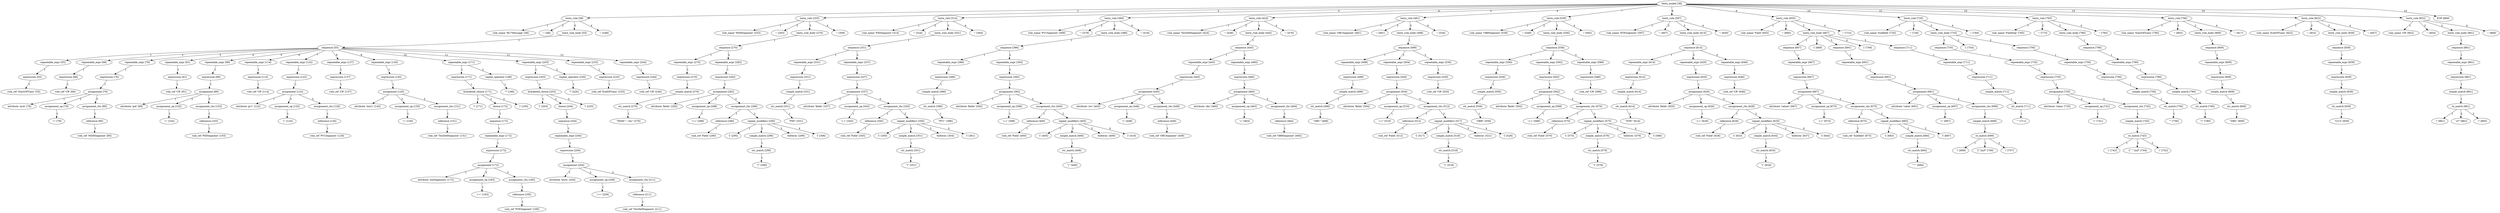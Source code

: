 digraph arpeggio_graph {
2447007838416 [label="textx_model [38]"];
2447007838416->2447007862856 [label="1"]

2447007862856 [label="textx_rule [38]"];
2447007862856->2447007317712 [label="1"]

2447007317712 [label="rule_name 'HL7Message' [38]"];
2447007862856->2447007317232 [label="2"]

2447007317232 [label=" ':' [48]"];
2447007862856->2447007862432 [label="3"]

2447007862432 [label="textx_rule_body [55]"];
2447007862432->2447007862568 [label="1"]

2447007862568 [label="sequence [55]"];
2447007862568->2447007714296 [label="1"]

2447007714296 [label="repeatable_expr [55]"];
2447007714296->2447007714568 [label="1"]

2447007714568 [label="expression [55]"];
2447007714568->2447007317832 [label="1"]

2447007317832 [label="rule_ref 'StartOfTrans' [55]"];
2447007862568->2447007714840 [label="2"]

2447007714840 [label="repeatable_expr [68]"];
2447007714840->2447007714704 [label="1"]

2447007714704 [label="expression [68]"];
2447007714704->2447007317592 [label="1"]

2447007317592 [label="rule_ref 'CR' [68]"];
2447007862568->2447007842784 [label="3"]

2447007842784 [label="repeatable_expr [76]"];
2447007842784->2447007842648 [label="1"]

2447007842648 [label="expression [76]"];
2447007842648->2447007842512 [label="1"]

2447007842512 [label="assignment [76]"];
2447007842512->2447007809728 [label="1"]

2447007809728 [label="attribute 'msh' [76]"];
2447007842512->2447007714976 [label="2"]

2447007714976 [label="assignment_op [79]"];
2447007714976->2447007809848 [label="1"]

2447007809848 [label=" '=' [79]"];
2447007842512->2447007842376 [label="3"]

2447007842376 [label="assignment_rhs [80]"];
2447007842376->2447007715112 [label="1"]

2447007715112 [label="reference [80]"];
2447007715112->2447007809608 [label="1"]

2447007809608 [label="rule_ref 'MSHSegment' [80]"];
2447007862568->2447007843056 [label="4"]

2447007843056 [label="repeatable_expr [91]"];
2447007843056->2447007842920 [label="1"]

2447007842920 [label="expression [91]"];
2447007842920->2447007810088 [label="1"]

2447007810088 [label="rule_ref 'CR' [91]"];
2447007862568->2447007843872 [label="5"]

2447007843872 [label="repeatable_expr [99]"];
2447007843872->2447007843736 [label="1"]

2447007843736 [label="expression [99]"];
2447007843736->2447007843600 [label="1"]

2447007843600 [label="assignment [99]"];
2447007843600->2447007810208 [label="1"]

2447007810208 [label="attribute 'pid' [99]"];
2447007843600->2447007843192 [label="2"]

2447007843192 [label="assignment_op [102]"];
2447007843192->2447007810328 [label="1"]

2447007810328 [label=" '=' [102]"];
2447007843600->2447007843464 [label="3"]

2447007843464 [label="assignment_rhs [103]"];
2447007843464->2447007843328 [label="1"]

2447007843328 [label="reference [103]"];
2447007843328->2447007809968 [label="1"]

2447007809968 [label="rule_ref 'PIDSegment' [103]"];
2447007862568->2447007844144 [label="6"]

2447007844144 [label="repeatable_expr [114]"];
2447007844144->2447007844008 [label="1"]

2447007844008 [label="expression [114]"];
2447007844008->2447007810568 [label="1"]

2447007810568 [label="rule_ref 'CR' [114]"];
2447007862568->2447007844960 [label="7"]

2447007844960 [label="repeatable_expr [122]"];
2447007844960->2447007844824 [label="1"]

2447007844824 [label="expression [122]"];
2447007844824->2447007844688 [label="1"]

2447007844688 [label="assignment [122]"];
2447007844688->2447007810688 [label="1"]

2447007810688 [label="attribute 'pv1' [122]"];
2447007844688->2447007844280 [label="2"]

2447007844280 [label="assignment_op [125]"];
2447007844280->2447007810808 [label="1"]

2447007810808 [label=" '=' [125]"];
2447007844688->2447007844552 [label="3"]

2447007844552 [label="assignment_rhs [126]"];
2447007844552->2447007844416 [label="1"]

2447007844416 [label="reference [126]"];
2447007844416->2447007810448 [label="1"]

2447007810448 [label="rule_ref 'PV1Segment' [126]"];
2447007862568->2447007845232 [label="8"]

2447007845232 [label="repeatable_expr [137]"];
2447007845232->2447007845096 [label="1"]

2447007845096 [label="expression [137]"];
2447007845096->2447007811048 [label="1"]

2447007811048 [label="rule_ref 'CR' [137]"];
2447007862568->2447007846048 [label="9"]

2447007846048 [label="repeatable_expr [145]"];
2447007846048->2447007845912 [label="1"]

2447007845912 [label="expression [145]"];
2447007845912->2447007845776 [label="1"]

2447007845776 [label="assignment [145]"];
2447007845776->2447007811168 [label="1"]

2447007811168 [label="attribute 'test1' [145]"];
2447007845776->2447007845368 [label="2"]

2447007845368 [label="assignment_op [150]"];
2447007845368->2447007811288 [label="1"]

2447007811288 [label=" '=' [150]"];
2447007845776->2447007845640 [label="3"]

2447007845640 [label="assignment_rhs [151]"];
2447007845640->2447007845504 [label="1"]

2447007845504 [label="reference [151]"];
2447007845504->2447007810928 [label="1"]

2447007810928 [label="rule_ref 'TestDefSegment' [151]"];
2447007862568->2447007860120 [label="10"]

2447007860120 [label="repeatable_expr [171]"];
2447007860120->2447007859984 [label="1"]

2447007859984 [label="expression [171]"];
2447007859984->2447007859848 [label="1"]

2447007859848 [label="bracketed_choice [171]"];
2447007859848->2447007811408 [label="1"]

2447007811408 [label=" '(' [171]"];
2447007859848->2447007859712 [label="2"]

2447007859712 [label="choice [172]"];
2447007859712->2447007859576 [label="1"]

2447007859576 [label="sequence [172]"];
2447007859576->2447007859304 [label="1"]

2447007859304 [label="repeatable_expr [172]"];
2447007859304->2447007859168 [label="1"]

2447007859168 [label="expression [172]"];
2447007859168->2447007859032 [label="1"]

2447007859032 [label="assignment [172]"];
2447007859032->2447007811528 [label="1"]

2447007811528 [label="attribute 'nteSegments' [172]"];
2447007859032->2447007846184 [label="2"]

2447007846184 [label="assignment_op [183]"];
2447007846184->2447007811648 [label="1"]

2447007811648 [label=" '+=' [183]"];
2447007859032->2447007858896 [label="3"]

2447007858896 [label="assignment_rhs [185]"];
2447007858896->2447007858760 [label="1"]

2447007858760 [label="reference [185]"];
2447007858760->2447007811768 [label="1"]

2447007811768 [label="rule_ref 'NTESegment' [185]"];
2447007859848->2447007811888 [label="3"]

2447007811888 [label=" ')' [195]"];
2447007860120->2447007859440 [label="2"]

2447007859440 [label="repeat_operator [196]"];
2447007859440->2447007812008 [label="1"]

2447007812008 [label=" '?' [196]"];
2447007862568->2447007861752 [label="11"]

2447007861752 [label="repeatable_expr [203]"];
2447007861752->2447007861616 [label="1"]

2447007861616 [label="expression [203]"];
2447007861616->2447007861480 [label="1"]

2447007861480 [label="bracketed_choice [203]"];
2447007861480->2447007812128 [label="1"]

2447007812128 [label=" '(' [203]"];
2447007861480->2447007861344 [label="2"]

2447007861344 [label="choice [204]"];
2447007861344->2447007861208 [label="1"]

2447007861208 [label="sequence [204]"];
2447007861208->2447007860936 [label="1"]

2447007860936 [label="repeatable_expr [204]"];
2447007860936->2447007860800 [label="1"]

2447007860800 [label="expression [204]"];
2447007860800->2447007860664 [label="1"]

2447007860664 [label="assignment [204]"];
2447007860664->2447007812248 [label="1"]

2447007812248 [label="attribute 'tests' [204]"];
2447007860664->2447007860256 [label="2"]

2447007860256 [label="assignment_op [209]"];
2447007860256->2447007812368 [label="1"]

2447007812368 [label=" '+=' [209]"];
2447007860664->2447007860528 [label="3"]

2447007860528 [label="assignment_rhs [211]"];
2447007860528->2447007860392 [label="1"]

2447007860392 [label="reference [211]"];
2447007860392->2447007812488 [label="1"]

2447007812488 [label="rule_ref 'TestDefSegment' [211]"];
2447007861480->2447007812608 [label="3"]

2447007812608 [label=" ')' [225]"];
2447007861752->2447007861072 [label="2"]

2447007861072 [label="repeat_operator [226]"];
2447007861072->2447007812728 [label="1"]

2447007812728 [label=" '?' [226]"];
2447007862568->2447007862024 [label="12"]

2447007862024 [label="repeatable_expr [233]"];
2447007862024->2447007861888 [label="1"]

2447007861888 [label="expression [233]"];
2447007861888->2447007812968 [label="1"]

2447007812968 [label="rule_ref 'EndOfTrans' [233]"];
2447007862568->2447007862296 [label="13"]

2447007862296 [label="repeatable_expr [244]"];
2447007862296->2447007862160 [label="1"]

2447007862160 [label="expression [244]"];
2447007862160->2447007812848 [label="1"]

2447007812848 [label="rule_ref 'CR' [244]"];
2447007862856->2447007813208 [label="4"]

2447007813208 [label=" ';' [248]"];
2447007838416->2447007865440 [label="2"]

2447007865440 [label="textx_rule [253]"];
2447007865440->2447007813328 [label="1"]

2447007813328 [label="rule_name 'MSHSegment' [253]"];
2447007865440->2447007813088 [label="2"]

2447007813088 [label=" ':' [263]"];
2447007865440->2447007865304 [label="3"]

2447007865304 [label="textx_rule_body [270]"];
2447007865304->2447007865168 [label="1"]

2447007865168 [label="sequence [270]"];
2447007865168->2447007863536 [label="1"]

2447007863536 [label="repeatable_expr [270]"];
2447007863536->2447007863400 [label="1"]

2447007863400 [label="expression [270]"];
2447007863400->2447007863264 [label="1"]

2447007863264 [label="simple_match [270]"];
2447007863264->2447007863128 [label="1"]

2447007863128 [label="str_match [270]"];
2447007863128->2447007813448 [label="1"]

2447007813448 [label=" ''MSH|^~\\&|'' [270]"];
2447007865168->2447007864896 [label="2"]

2447007864896 [label="repeatable_expr [282]"];
2447007864896->2447007864760 [label="1"]

2447007864760 [label="expression [282]"];
2447007864760->2447007864624 [label="1"]

2447007864624 [label="assignment [282]"];
2447007864624->2447007846472 [label="1"]

2447007846472 [label="attribute 'fields' [282]"];
2447007864624->2447007863672 [label="2"]

2447007863672 [label="assignment_op [288]"];
2447007863672->2447007846592 [label="1"]

2447007846592 [label=" '+=' [288]"];
2447007864624->2447007864488 [label="3"]

2447007864488 [label="assignment_rhs [290]"];
2447007864488->2447007863808 [label="1"]

2447007863808 [label="reference [290]"];
2447007863808->2447007846712 [label="1"]

2447007846712 [label="rule_ref 'Field' [290]"];
2447007864488->2447007864352 [label="2"]

2447007864352 [label="repeat_modifiers [295]"];
2447007864352->2447007846832 [label="1"]

2447007846832 [label=" '[' [295]"];
2447007864352->2447007864216 [label="2"]

2447007864216 [label="simple_match [296]"];
2447007864216->2447007864080 [label="1"]

2447007864080 [label="str_match [296]"];
2447007864080->2447007846952 [label="1"]

2447007846952 [label=" ''|'' [296]"];
2447007864352->2447007847072 [label="3"]

2447007847072 [label=" 'eolterm' [299]"];
2447007864352->2447007847192 [label="4"]

2447007847192 [label=" ']' [306]"];
2447007865440->2447007847312 [label="4"]

2447007847312 [label=" ';' [309]"];
2447007838416->2447007814792 [label="3"]

2447007814792 [label="textx_rule [314]"];
2447007814792->2447007847432 [label="1"]

2447007847432 [label="rule_name 'PIDSegment' [314]"];
2447007814792->2447007847552 [label="2"]

2447007847552 [label=" ':' [324]"];
2447007814792->2447007814656 [label="3"]

2447007814656 [label="textx_rule_body [331]"];
2447007814656->2447007814520 [label="1"]

2447007814520 [label="sequence [331]"];
2447007814520->2447007865984 [label="1"]

2447007865984 [label="repeatable_expr [331]"];
2447007865984->2447007865848 [label="1"]

2447007865848 [label="expression [331]"];
2447007865848->2447007865712 [label="1"]

2447007865712 [label="simple_match [331]"];
2447007865712->2447007865576 [label="1"]

2447007865576 [label="str_match [331]"];
2447007865576->2447007847672 [label="1"]

2447007847672 [label=" ''PID'' [331]"];
2447007814520->2447007814248 [label="2"]

2447007814248 [label="repeatable_expr [337]"];
2447007814248->2447007814112 [label="1"]

2447007814112 [label="expression [337]"];
2447007814112->2447007813976 [label="1"]

2447007813976 [label="assignment [337]"];
2447007813976->2447007847792 [label="1"]

2447007847792 [label="attribute 'fields' [337]"];
2447007813976->2447007866120 [label="2"]

2447007866120 [label="assignment_op [343]"];
2447007866120->2447007847912 [label="1"]

2447007847912 [label=" '+=' [343]"];
2447007813976->2447007813840 [label="3"]

2447007813840 [label="assignment_rhs [345]"];
2447007813840->2447007866256 [label="1"]

2447007866256 [label="reference [345]"];
2447007866256->2447007848032 [label="1"]

2447007848032 [label="rule_ref 'Field' [345]"];
2447007813840->2447007813704 [label="2"]

2447007813704 [label="repeat_modifiers [350]"];
2447007813704->2447007848152 [label="1"]

2447007848152 [label=" '[' [350]"];
2447007813704->2447007866664 [label="2"]

2447007866664 [label="simple_match [351]"];
2447007866664->2447007866528 [label="1"]

2447007866528 [label="str_match [351]"];
2447007866528->2447007848272 [label="1"]

2447007848272 [label=" ''|'' [351]"];
2447007813704->2447007848392 [label="3"]

2447007848392 [label=" 'eolterm' [354]"];
2447007813704->2447007848512 [label="4"]

2447007848512 [label=" ']' [361]"];
2447007814792->2447007848632 [label="4"]

2447007848632 [label=" ';' [364]"];
2447007838416->2447007817240 [label="4"]

2447007817240 [label="textx_rule [369]"];
2447007817240->2447007848752 [label="1"]

2447007848752 [label="rule_name 'PV1Segment' [369]"];
2447007817240->2447007848872 [label="2"]

2447007848872 [label=" ':' [379]"];
2447007817240->2447007817104 [label="3"]

2447007817104 [label="textx_rule_body [386]"];
2447007817104->2447007816968 [label="1"]

2447007816968 [label="sequence [386]"];
2447007816968->2447007815336 [label="1"]

2447007815336 [label="repeatable_expr [386]"];
2447007815336->2447007815200 [label="1"]

2447007815200 [label="expression [386]"];
2447007815200->2447007815064 [label="1"]

2447007815064 [label="simple_match [386]"];
2447007815064->2447007814928 [label="1"]

2447007814928 [label="str_match [386]"];
2447007814928->2447007848992 [label="1"]

2447007848992 [label=" ''PV1'' [386]"];
2447007816968->2447007816696 [label="2"]

2447007816696 [label="repeatable_expr [392]"];
2447007816696->2447007816560 [label="1"]

2447007816560 [label="expression [392]"];
2447007816560->2447007816424 [label="1"]

2447007816424 [label="assignment [392]"];
2447007816424->2447007849112 [label="1"]

2447007849112 [label="attribute 'fields' [392]"];
2447007816424->2447007815472 [label="2"]

2447007815472 [label="assignment_op [398]"];
2447007815472->2447007849232 [label="1"]

2447007849232 [label=" '+=' [398]"];
2447007816424->2447007816288 [label="3"]

2447007816288 [label="assignment_rhs [400]"];
2447007816288->2447007815608 [label="1"]

2447007815608 [label="reference [400]"];
2447007815608->2447007849352 [label="1"]

2447007849352 [label="rule_ref 'Field' [400]"];
2447007816288->2447007816152 [label="2"]

2447007816152 [label="repeat_modifiers [405]"];
2447007816152->2447007849472 [label="1"]

2447007849472 [label=" '[' [405]"];
2447007816152->2447007816016 [label="2"]

2447007816016 [label="simple_match [406]"];
2447007816016->2447007815880 [label="1"]

2447007815880 [label="str_match [406]"];
2447007815880->2447007849592 [label="1"]

2447007849592 [label=" ''|'' [406]"];
2447007816152->2447007849712 [label="3"]

2447007849712 [label=" 'eolterm' [409]"];
2447007816152->2447007849832 [label="4"]

2447007849832 [label=" ']' [416]"];
2447007817240->2447007849952 [label="4"]

2447007849952 [label=" ';' [419]"];
2447007838416->2447007876776 [label="5"]

2447007876776 [label="textx_rule [424]"];
2447007876776->2447007850072 [label="1"]

2447007850072 [label="rule_name 'TestDefSegment' [424]"];
2447007876776->2447007850192 [label="2"]

2447007850192 [label=" ':' [438]"];
2447007876776->2447007876640 [label="3"]

2447007876640 [label="textx_rule_body [445]"];
2447007876640->2447007876504 [label="1"]

2447007876504 [label="sequence [445]"];
2447007876504->2447007875416 [label="1"]

2447007875416 [label="repeatable_expr [445]"];
2447007875416->2447007875280 [label="1"]

2447007875280 [label="expression [445]"];
2447007875280->2447007875144 [label="1"]

2447007875144 [label="assignment [445]"];
2447007875144->2447007850312 [label="1"]

2447007850312 [label="attribute 'orc' [445]"];
2447007875144->2447007816832 [label="2"]

2447007816832 [label="assignment_op [448]"];
2447007816832->2447007871048 [label="1"]

2447007871048 [label=" '=' [448]"];
2447007875144->2447007817512 [label="3"]

2447007817512 [label="assignment_rhs [449]"];
2447007817512->2447007817376 [label="1"]

2447007817376 [label="reference [449]"];
2447007817376->2447007871168 [label="1"]

2447007871168 [label="rule_ref 'ORCSegment' [449]"];
2447007876504->2447007876232 [label="2"]

2447007876232 [label="repeatable_expr [460]"];
2447007876232->2447007876096 [label="1"]

2447007876096 [label="expression [460]"];
2447007876096->2447007875960 [label="1"]

2447007875960 [label="assignment [460]"];
2447007875960->2447007871288 [label="1"]

2447007871288 [label="attribute 'obr' [460]"];
2447007875960->2447007875552 [label="2"]

2447007875552 [label="assignment_op [463]"];
2447007875552->2447007871408 [label="1"]

2447007871408 [label=" '=' [463]"];
2447007875960->2447007875824 [label="3"]

2447007875824 [label="assignment_rhs [464]"];
2447007875824->2447007875688 [label="1"]

2447007875688 [label="reference [464]"];
2447007875688->2447007871528 [label="1"]

2447007871528 [label="rule_ref 'OBRSegment' [464]"];
2447007876776->2447007871648 [label="4"]

2447007871648 [label=" ';' [476]"];
2447007838416->2447007879512 [label="6"]

2447007879512 [label="textx_rule [481]"];
2447007879512->2447007871768 [label="1"]

2447007871768 [label="rule_name 'ORCSegment' [481]"];
2447007879512->2447007871888 [label="2"]

2447007871888 [label=" ':' [491]"];
2447007879512->2447007879240 [label="3"]

2447007879240 [label="textx_rule_body [498]"];
2447007879240->2447007879376 [label="1"]

2447007879376 [label="sequence [498]"];
2447007879376->2447007877320 [label="1"]

2447007877320 [label="repeatable_expr [498]"];
2447007877320->2447007877184 [label="1"]

2447007877184 [label="expression [498]"];
2447007877184->2447007877048 [label="1"]

2447007877048 [label="simple_match [498]"];
2447007877048->2447007876912 [label="1"]

2447007876912 [label="str_match [498]"];
2447007876912->2447007872008 [label="1"]

2447007872008 [label=" ''ORC'' [498]"];
2447007879376->2447007878680 [label="2"]

2447007878680 [label="repeatable_expr [504]"];
2447007878680->2447007878544 [label="1"]

2447007878544 [label="expression [504]"];
2447007878544->2447007878408 [label="1"]

2447007878408 [label="assignment [504]"];
2447007878408->2447007872128 [label="1"]

2447007872128 [label="attribute 'fields' [504]"];
2447007878408->2447007877456 [label="2"]

2447007877456 [label="assignment_op [510]"];
2447007877456->2447007872248 [label="1"]

2447007872248 [label=" '+=' [510]"];
2447007878408->2447007878272 [label="3"]

2447007878272 [label="assignment_rhs [512]"];
2447007878272->2447007877592 [label="1"]

2447007877592 [label="reference [512]"];
2447007877592->2447007872368 [label="1"]

2447007872368 [label="rule_ref 'Field' [512]"];
2447007878272->2447007878136 [label="2"]

2447007878136 [label="repeat_modifiers [517]"];
2447007878136->2447007872488 [label="1"]

2447007872488 [label=" '[' [517]"];
2447007878136->2447007878000 [label="2"]

2447007878000 [label="simple_match [518]"];
2447007878000->2447007877864 [label="1"]

2447007877864 [label="str_match [518]"];
2447007877864->2447007872608 [label="1"]

2447007872608 [label=" ''|'' [518]"];
2447007878136->2447007872728 [label="3"]

2447007872728 [label=" 'eolterm' [521]"];
2447007878136->2447007872848 [label="4"]

2447007872848 [label=" ']' [528]"];
2447007879376->2447007878952 [label="3"]

2447007878952 [label="repeatable_expr [530]"];
2447007878952->2447007878816 [label="1"]

2447007878816 [label="expression [530]"];
2447007878816->2447007873088 [label="1"]

2447007873088 [label="rule_ref 'CR' [530]"];
2447007879512->2447007873208 [label="4"]

2447007873208 [label=" ';' [534]"];
2447007838416->2447007882232 [label="7"]

2447007882232 [label="textx_rule [539]"];
2447007882232->2447007873328 [label="1"]

2447007873328 [label="rule_name 'OBRSegment' [539]"];
2447007882232->2447007872968 [label="2"]

2447007872968 [label=" ':' [549]"];
2447007882232->2447007881960 [label="3"]

2447007881960 [label="textx_rule_body [556]"];
2447007881960->2447007882096 [label="1"]

2447007882096 [label="sequence [556]"];
2447007882096->2447007880192 [label="1"]

2447007880192 [label="repeatable_expr [556]"];
2447007880192->2447007880056 [label="1"]

2447007880056 [label="expression [556]"];
2447007880056->2447007879920 [label="1"]

2447007879920 [label="simple_match [556]"];
2447007879920->2447007879784 [label="1"]

2447007879784 [label="str_match [556]"];
2447007879784->2447007873448 [label="1"]

2447007873448 [label=" ''OBR'' [556]"];
2447007882096->2447007881552 [label="2"]

2447007881552 [label="repeatable_expr [562]"];
2447007881552->2447007881416 [label="1"]

2447007881416 [label="expression [562]"];
2447007881416->2447007881280 [label="1"]

2447007881280 [label="assignment [562]"];
2447007881280->2447007873568 [label="1"]

2447007873568 [label="attribute 'fields' [562]"];
2447007881280->2447007880328 [label="2"]

2447007880328 [label="assignment_op [568]"];
2447007880328->2447007873688 [label="1"]

2447007873688 [label=" '+=' [568]"];
2447007881280->2447007881144 [label="3"]

2447007881144 [label="assignment_rhs [570]"];
2447007881144->2447007880464 [label="1"]

2447007880464 [label="reference [570]"];
2447007880464->2447007873808 [label="1"]

2447007873808 [label="rule_ref 'Field' [570]"];
2447007881144->2447007881008 [label="2"]

2447007881008 [label="repeat_modifiers [575]"];
2447007881008->2447007873928 [label="1"]

2447007873928 [label=" '[' [575]"];
2447007881008->2447007880872 [label="2"]

2447007880872 [label="simple_match [576]"];
2447007880872->2447007880736 [label="1"]

2447007880736 [label="str_match [576]"];
2447007880736->2447007874048 [label="1"]

2447007874048 [label=" ''|'' [576]"];
2447007881008->2447007874168 [label="3"]

2447007874168 [label=" 'eolterm' [579]"];
2447007881008->2447007874288 [label="4"]

2447007874288 [label=" ']' [586]"];
2447007882096->2447007881824 [label="3"]

2447007881824 [label="repeatable_expr [588]"];
2447007881824->2447007881688 [label="1"]

2447007881688 [label="expression [588]"];
2447007881688->2447007874528 [label="1"]

2447007874528 [label="rule_ref 'CR' [588]"];
2447007882232->2447007874648 [label="4"]

2447007874648 [label=" ';' [592]"];
2447007838416->2447007889200 [label="8"]

2447007889200 [label="textx_rule [597]"];
2447007889200->2447007874768 [label="1"]

2447007874768 [label="rule_name 'NTESegment' [597]"];
2447007889200->2447007874408 [label="2"]

2447007874408 [label=" ':' [607]"];
2447007889200->2447007888928 [label="3"]

2447007888928 [label="textx_rule_body [614]"];
2447007888928->2447007889064 [label="1"]

2447007889064 [label="sequence [614]"];
2447007889064->2447007882912 [label="1"]

2447007882912 [label="repeatable_expr [614]"];
2447007882912->2447007882776 [label="1"]

2447007882776 [label="expression [614]"];
2447007882776->2447007882640 [label="1"]

2447007882640 [label="simple_match [614]"];
2447007882640->2447007882504 [label="1"]

2447007882504 [label="str_match [614]"];
2447007882504->2447007874888 [label="1"]

2447007874888 [label=" ''NTE'' [614]"];
2447007889064->2447007888520 [label="2"]

2447007888520 [label="repeatable_expr [620]"];
2447007888520->2447007888384 [label="1"]

2447007888384 [label="expression [620]"];
2447007888384->2447007888248 [label="1"]

2447007888248 [label="assignment [620]"];
2447007888248->2447007883336 [label="1"]

2447007883336 [label="attribute 'fields' [620]"];
2447007888248->2447007883048 [label="2"]

2447007883048 [label="assignment_op [626]"];
2447007883048->2447007883456 [label="1"]

2447007883456 [label=" '+=' [626]"];
2447007888248->2447007888112 [label="3"]

2447007888112 [label="assignment_rhs [628]"];
2447007888112->2447007887432 [label="1"]

2447007887432 [label="reference [628]"];
2447007887432->2447007883576 [label="1"]

2447007883576 [label="rule_ref 'Field' [628]"];
2447007888112->2447007887976 [label="2"]

2447007887976 [label="repeat_modifiers [633]"];
2447007887976->2447007883696 [label="1"]

2447007883696 [label=" '[' [633]"];
2447007887976->2447007887840 [label="2"]

2447007887840 [label="simple_match [634]"];
2447007887840->2447007887704 [label="1"]

2447007887704 [label="str_match [634]"];
2447007887704->2447007883816 [label="1"]

2447007883816 [label=" ''|'' [634]"];
2447007887976->2447007883936 [label="3"]

2447007883936 [label=" 'eolterm' [637]"];
2447007887976->2447007884056 [label="4"]

2447007884056 [label=" ']' [644]"];
2447007889064->2447007888792 [label="3"]

2447007888792 [label="repeatable_expr [646]"];
2447007888792->2447007888656 [label="1"]

2447007888656 [label="expression [646]"];
2447007888656->2447007884296 [label="1"]

2447007884296 [label="rule_ref 'CR' [646]"];
2447007889200->2447007884416 [label="4"]

2447007884416 [label=" ';' [650]"];
2447007838416->2447007868720 [label="9"]

2447007868720 [label="textx_rule [655]"];
2447007868720->2447007884536 [label="1"]

2447007884536 [label="rule_name 'Field' [655]"];
2447007868720->2447007884176 [label="2"]

2447007884176 [label=" ':' [660]"];
2447007868720->2447007868584 [label="3"]

2447007868584 [label="textx_rule_body [667]"];
2447007868584->2447007890832 [label="1"]

2447007890832 [label="sequence [667]"];
2447007890832->2447007890560 [label="1"]

2447007890560 [label="repeatable_expr [667]"];
2447007890560->2447007890424 [label="1"]

2447007890424 [label="expression [667]"];
2447007890424->2447007890288 [label="1"]

2447007890288 [label="assignment [667]"];
2447007890288->2447007884656 [label="1"]

2447007884656 [label="attribute 'values' [667]"];
2447007890288->2447007889336 [label="2"]

2447007889336 [label="assignment_op [673]"];
2447007889336->2447007884776 [label="1"]

2447007884776 [label=" '+=' [673]"];
2447007890288->2447007890152 [label="3"]

2447007890152 [label="assignment_rhs [675]"];
2447007890152->2447007889472 [label="1"]

2447007889472 [label="reference [675]"];
2447007889472->2447007884896 [label="1"]

2447007884896 [label="rule_ref 'Subfield' [675]"];
2447007890152->2447007890016 [label="2"]

2447007890016 [label="repeat_modifiers [683]"];
2447007890016->2447007885016 [label="1"]

2447007885016 [label=" '[' [683]"];
2447007890016->2447007889880 [label="2"]

2447007889880 [label="simple_match [684]"];
2447007889880->2447007889744 [label="1"]

2447007889744 [label="str_match [684]"];
2447007889744->2447007885136 [label="1"]

2447007885136 [label=" ''^'' [684]"];
2447007890016->2447007885256 [label="3"]

2447007885256 [label=" ']' [687]"];
2447007868584->2447007885376 [label="2"]

2447007885376 [label=" '|' [689]"];
2447007868584->2447007867632 [label="3"]

2447007867632 [label="sequence [691]"];
2447007867632->2447007867360 [label="1"]

2447007867360 [label="repeatable_expr [691]"];
2447007867360->2447007867224 [label="1"]

2447007867224 [label="expression [691]"];
2447007867224->2447007867088 [label="1"]

2447007867088 [label="assignment [691]"];
2447007867088->2447007885496 [label="1"]

2447007885496 [label="attribute 'value' [691]"];
2447007867088->2447007890968 [label="2"]

2447007890968 [label="assignment_op [697]"];
2447007890968->2447007885616 [label="1"]

2447007885616 [label=" '=' [697]"];
2447007867088->2447007866952 [label="3"]

2447007866952 [label="assignment_rhs [699]"];
2447007866952->2447007891240 [label="1"]

2447007891240 [label="simple_match [699]"];
2447007891240->2447007891104 [label="1"]

2447007891104 [label="re_match [699]"];
2447007891104->2447007885736 [label="1"]

2447007885736 [label=" '/' [699]"];
2447007891104->2447007885856 [label="2"]

2447007885856 [label=" '[^|\\n]*' [700]"];
2447007891104->2447007885976 [label="3"]

2447007885976 [label=" '/' [707]"];
2447007868584->2447007886096 [label="4"]

2447007886096 [label=" '|' [709]"];
2447007868584->2447007868448 [label="5"]

2447007868448 [label="sequence [711]"];
2447007868448->2447007868176 [label="1"]

2447007868176 [label="repeatable_expr [711]"];
2447007868176->2447007868040 [label="1"]

2447007868040 [label="expression [711]"];
2447007868040->2447007867904 [label="1"]

2447007867904 [label="simple_match [711]"];
2447007867904->2447007867768 [label="1"]

2447007867768 [label="str_match [711]"];
2447007867768->2447007886216 [label="1"]

2447007886216 [label=" '''' [711]"];
2447007868720->2447007886336 [label="4"]

2447007886336 [label=" ';' [715]"];
2447007838416->2447007899856 [label="10"]

2447007899856 [label="textx_rule [720]"];
2447007899856->2447007886456 [label="1"]

2447007886456 [label="rule_name 'Subfield' [720]"];
2447007899856->2447007886576 [label="2"]

2447007886576 [label=" ':' [728]"];
2447007899856->2447007899720 [label="3"]

2447007899720 [label="textx_rule_body [735]"];
2447007899720->2447007869944 [label="1"]

2447007869944 [label="sequence [735]"];
2447007869944->2447007869672 [label="1"]

2447007869672 [label="repeatable_expr [735]"];
2447007869672->2447007869536 [label="1"]

2447007869536 [label="expression [735]"];
2447007869536->2447007869400 [label="1"]

2447007869400 [label="assignment [735]"];
2447007869400->2447007886696 [label="1"]

2447007886696 [label="attribute 'value' [735]"];
2447007869400->2447007868312 [label="2"]

2447007868312 [label="assignment_op [741]"];
2447007868312->2447007886816 [label="1"]

2447007886816 [label=" '=' [741]"];
2447007869400->2447007869264 [label="3"]

2447007869264 [label="assignment_rhs [743]"];
2447007869264->2447007869128 [label="1"]

2447007869128 [label="simple_match [743]"];
2447007869128->2447007868992 [label="1"]

2447007868992 [label="re_match [743]"];
2447007868992->2447007886936 [label="1"]

2447007886936 [label=" '/' [743]"];
2447007868992->2447007887056 [label="2"]

2447007887056 [label=" '[^^|\\n]*' [744]"];
2447007868992->2447007887176 [label="3"]

2447007887176 [label=" '/' [752]"];
2447007899720->2447007895624 [label="2"]

2447007895624 [label=" '|' [754]"];
2447007899720->2447007870760 [label="3"]

2447007870760 [label="sequence [756]"];
2447007870760->2447007870488 [label="1"]

2447007870488 [label="repeatable_expr [756]"];
2447007870488->2447007870352 [label="1"]

2447007870352 [label="expression [756]"];
2447007870352->2447007870216 [label="1"]

2447007870216 [label="simple_match [756]"];
2447007870216->2447007870080 [label="1"]

2447007870080 [label="str_match [756]"];
2447007870080->2447007895744 [label="1"]

2447007895744 [label=" '''' [756]"];
2447007899856->2447007895864 [label="4"]

2447007895864 [label=" ';' [760]"];
2447007838416->2447007900944 [label="11"]

2447007900944 [label="textx_rule [765]"];
2447007900944->2447007895984 [label="1"]

2447007895984 [label="rule_name 'FieldSep' [765]"];
2447007900944->2447007896104 [label="2"]

2447007896104 [label=" ':' [773]"];
2447007900944->2447007900808 [label="3"]

2447007900808 [label="textx_rule_body [780]"];
2447007900808->2447007900672 [label="1"]

2447007900672 [label="sequence [780]"];
2447007900672->2447007900400 [label="1"]

2447007900400 [label="repeatable_expr [780]"];
2447007900400->2447007900264 [label="1"]

2447007900264 [label="expression [780]"];
2447007900264->2447007900128 [label="1"]

2447007900128 [label="simple_match [780]"];
2447007900128->2447007899992 [label="1"]

2447007899992 [label="str_match [780]"];
2447007899992->2447007896224 [label="1"]

2447007896224 [label=" ''|'' [780]"];
2447007900944->2447007896344 [label="4"]

2447007896344 [label=" ';' [785]"];
2447007838416->2447007902032 [label="12"]

2447007902032 [label="textx_rule [790]"];
2447007902032->2447007896464 [label="1"]

2447007896464 [label="rule_name 'StartOfTrans' [790]"];
2447007902032->2447007896584 [label="2"]

2447007896584 [label=" ':' [802]"];
2447007902032->2447007901896 [label="3"]

2447007901896 [label="textx_rule_body [809]"];
2447007901896->2447007901760 [label="1"]

2447007901760 [label="sequence [809]"];
2447007901760->2447007901488 [label="1"]

2447007901488 [label="repeatable_expr [809]"];
2447007901488->2447007901352 [label="1"]

2447007901352 [label="expression [809]"];
2447007901352->2447007901216 [label="1"]

2447007901216 [label="simple_match [809]"];
2447007901216->2447007901080 [label="1"]

2447007901080 [label="str_match [809]"];
2447007901080->2447007896704 [label="1"]

2447007896704 [label=" ''[0B]'' [809]"];
2447007902032->2447007896824 [label="4"]

2447007896824 [label=" ';' [817]"];
2447007838416->2447007903120 [label="13"]

2447007903120 [label="textx_rule [822]"];
2447007903120->2447007896944 [label="1"]

2447007896944 [label="rule_name 'EndOfTrans' [822]"];
2447007903120->2447007897064 [label="2"]

2447007897064 [label=" ':' [832]"];
2447007903120->2447007902984 [label="3"]

2447007902984 [label="textx_rule_body [839]"];
2447007902984->2447007902848 [label="1"]

2447007902848 [label="sequence [839]"];
2447007902848->2447007902576 [label="1"]

2447007902576 [label="repeatable_expr [839]"];
2447007902576->2447007902440 [label="1"]

2447007902440 [label="expression [839]"];
2447007902440->2447007902304 [label="1"]

2447007902304 [label="simple_match [839]"];
2447007902304->2447007902168 [label="1"]

2447007902168 [label="str_match [839]"];
2447007902168->2447007897184 [label="1"]

2447007897184 [label=" ''[1C]'' [839]"];
2447007903120->2447007897304 [label="4"]

2447007897304 [label=" ';' [847]"];
2447007838416->2447007838824 [label="14"]

2447007838824 [label="textx_rule [852]"];
2447007838824->2447007897424 [label="1"]

2447007897424 [label="rule_name 'CR' [852]"];
2447007838824->2447007897544 [label="2"]

2447007897544 [label=" ':' [854]"];
2447007838824->2447007838688 [label="3"]

2447007838688 [label="textx_rule_body [861]"];
2447007838688->2447007838552 [label="1"]

2447007838552 [label="sequence [861]"];
2447007838552->2447007838280 [label="1"]

2447007838280 [label="repeatable_expr [861]"];
2447007838280->2447007903528 [label="1"]

2447007903528 [label="expression [861]"];
2447007903528->2447007903392 [label="1"]

2447007903392 [label="simple_match [861]"];
2447007903392->2447007903256 [label="1"]

2447007903256 [label="re_match [861]"];
2447007903256->2447007897664 [label="1"]

2447007897664 [label=" '/' [861]"];
2447007903256->2447007897784 [label="2"]

2447007897784 [label=" '\\s*' [862]"];
2447007903256->2447007897904 [label="3"]

2447007897904 [label=" '/' [865]"];
2447007838824->2447007898024 [label="4"]

2447007898024 [label=" ';' [868]"];
2447007838416->2447007898144 [label="15"]

2447007898144 [label="EOF [869]"];
}